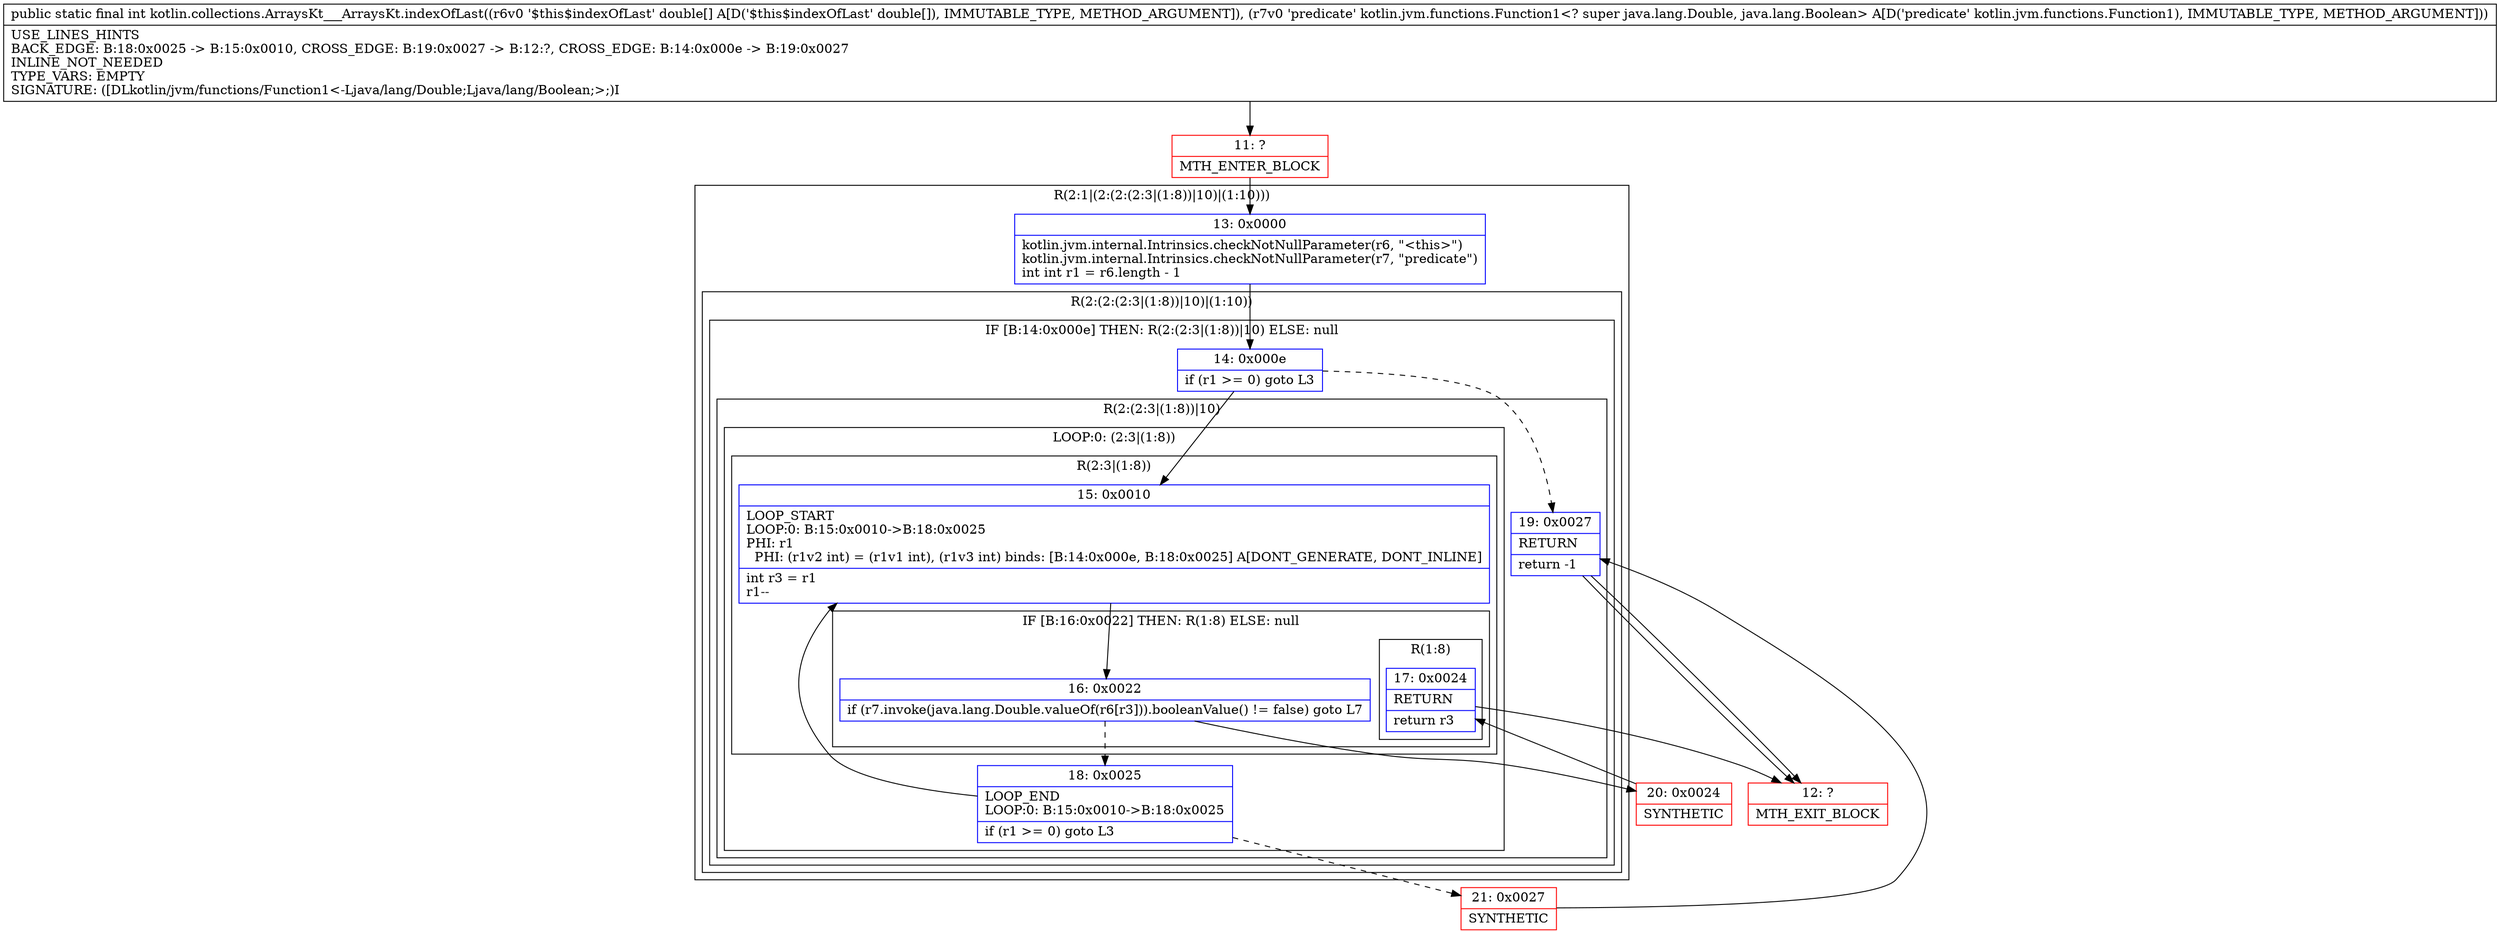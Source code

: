 digraph "CFG forkotlin.collections.ArraysKt___ArraysKt.indexOfLast([DLkotlin\/jvm\/functions\/Function1;)I" {
subgraph cluster_Region_686324172 {
label = "R(2:1|(2:(2:(2:3|(1:8))|10)|(1:10)))";
node [shape=record,color=blue];
Node_13 [shape=record,label="{13\:\ 0x0000|kotlin.jvm.internal.Intrinsics.checkNotNullParameter(r6, \"\<this\>\")\lkotlin.jvm.internal.Intrinsics.checkNotNullParameter(r7, \"predicate\")\lint int r1 = r6.length \- 1\l}"];
subgraph cluster_Region_1799080166 {
label = "R(2:(2:(2:3|(1:8))|10)|(1:10))";
node [shape=record,color=blue];
subgraph cluster_IfRegion_1682894685 {
label = "IF [B:14:0x000e] THEN: R(2:(2:3|(1:8))|10) ELSE: null";
node [shape=record,color=blue];
Node_14 [shape=record,label="{14\:\ 0x000e|if (r1 \>= 0) goto L3\l}"];
subgraph cluster_Region_229194554 {
label = "R(2:(2:3|(1:8))|10)";
node [shape=record,color=blue];
subgraph cluster_LoopRegion_1114665639 {
label = "LOOP:0: (2:3|(1:8))";
node [shape=record,color=blue];
Node_18 [shape=record,label="{18\:\ 0x0025|LOOP_END\lLOOP:0: B:15:0x0010\-\>B:18:0x0025\l|if (r1 \>= 0) goto L3\l}"];
subgraph cluster_Region_97124943 {
label = "R(2:3|(1:8))";
node [shape=record,color=blue];
Node_15 [shape=record,label="{15\:\ 0x0010|LOOP_START\lLOOP:0: B:15:0x0010\-\>B:18:0x0025\lPHI: r1 \l  PHI: (r1v2 int) = (r1v1 int), (r1v3 int) binds: [B:14:0x000e, B:18:0x0025] A[DONT_GENERATE, DONT_INLINE]\l|int r3 = r1\lr1\-\-\l}"];
subgraph cluster_IfRegion_700273980 {
label = "IF [B:16:0x0022] THEN: R(1:8) ELSE: null";
node [shape=record,color=blue];
Node_16 [shape=record,label="{16\:\ 0x0022|if (r7.invoke(java.lang.Double.valueOf(r6[r3])).booleanValue() != false) goto L7\l}"];
subgraph cluster_Region_2091971134 {
label = "R(1:8)";
node [shape=record,color=blue];
Node_17 [shape=record,label="{17\:\ 0x0024|RETURN\l|return r3\l}"];
}
}
}
}
Node_19 [shape=record,label="{19\:\ 0x0027|RETURN\l|return \-1\l}"];
}
}
subgraph cluster_Region_1889725519 {
label = "R(1:10)";
node [shape=record,color=blue];
Node_19 [shape=record,label="{19\:\ 0x0027|RETURN\l|return \-1\l}"];
}
}
}
Node_11 [shape=record,color=red,label="{11\:\ ?|MTH_ENTER_BLOCK\l}"];
Node_21 [shape=record,color=red,label="{21\:\ 0x0027|SYNTHETIC\l}"];
Node_20 [shape=record,color=red,label="{20\:\ 0x0024|SYNTHETIC\l}"];
Node_12 [shape=record,color=red,label="{12\:\ ?|MTH_EXIT_BLOCK\l}"];
MethodNode[shape=record,label="{public static final int kotlin.collections.ArraysKt___ArraysKt.indexOfLast((r6v0 '$this$indexOfLast' double[] A[D('$this$indexOfLast' double[]), IMMUTABLE_TYPE, METHOD_ARGUMENT]), (r7v0 'predicate' kotlin.jvm.functions.Function1\<? super java.lang.Double, java.lang.Boolean\> A[D('predicate' kotlin.jvm.functions.Function1), IMMUTABLE_TYPE, METHOD_ARGUMENT]))  | USE_LINES_HINTS\lBACK_EDGE: B:18:0x0025 \-\> B:15:0x0010, CROSS_EDGE: B:19:0x0027 \-\> B:12:?, CROSS_EDGE: B:14:0x000e \-\> B:19:0x0027\lINLINE_NOT_NEEDED\lTYPE_VARS: EMPTY\lSIGNATURE: ([DLkotlin\/jvm\/functions\/Function1\<\-Ljava\/lang\/Double;Ljava\/lang\/Boolean;\>;)I\l}"];
MethodNode -> Node_11;Node_13 -> Node_14;
Node_14 -> Node_15;
Node_14 -> Node_19[style=dashed];
Node_18 -> Node_15;
Node_18 -> Node_21[style=dashed];
Node_15 -> Node_16;
Node_16 -> Node_18[style=dashed];
Node_16 -> Node_20;
Node_17 -> Node_12;
Node_19 -> Node_12;
Node_19 -> Node_12;
Node_11 -> Node_13;
Node_21 -> Node_19;
Node_20 -> Node_17;
}

